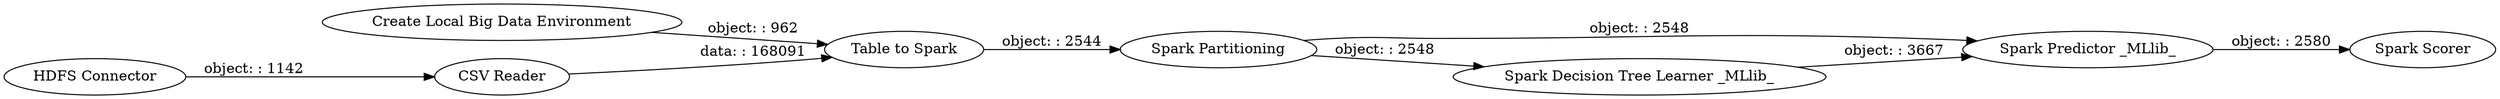 digraph {
	"-9004908328710284262_3" [label="Table to Spark"]
	"-9004908328710284262_6" [label="Spark Predictor _MLlib_"]
	"-9004908328710284262_2" [label="Create Local Big Data Environment"]
	"-9004908328710284262_1" [label="HDFS Connector"]
	"-9004908328710284262_7" [label="Spark Scorer"]
	"-9004908328710284262_4" [label="CSV Reader"]
	"-9004908328710284262_8" [label="Spark Partitioning"]
	"-9004908328710284262_5" [label="Spark Decision Tree Learner _MLlib_"]
	"-9004908328710284262_6" -> "-9004908328710284262_7" [label="object: : 2580"]
	"-9004908328710284262_8" -> "-9004908328710284262_5" [label="object: : 2548"]
	"-9004908328710284262_8" -> "-9004908328710284262_6" [label="object: : 2548"]
	"-9004908328710284262_1" -> "-9004908328710284262_4" [label="object: : 1142"]
	"-9004908328710284262_5" -> "-9004908328710284262_6" [label="object: : 3667"]
	"-9004908328710284262_4" -> "-9004908328710284262_3" [label="data: : 168091"]
	"-9004908328710284262_2" -> "-9004908328710284262_3" [label="object: : 962"]
	"-9004908328710284262_3" -> "-9004908328710284262_8" [label="object: : 2544"]
	rankdir=LR
}
